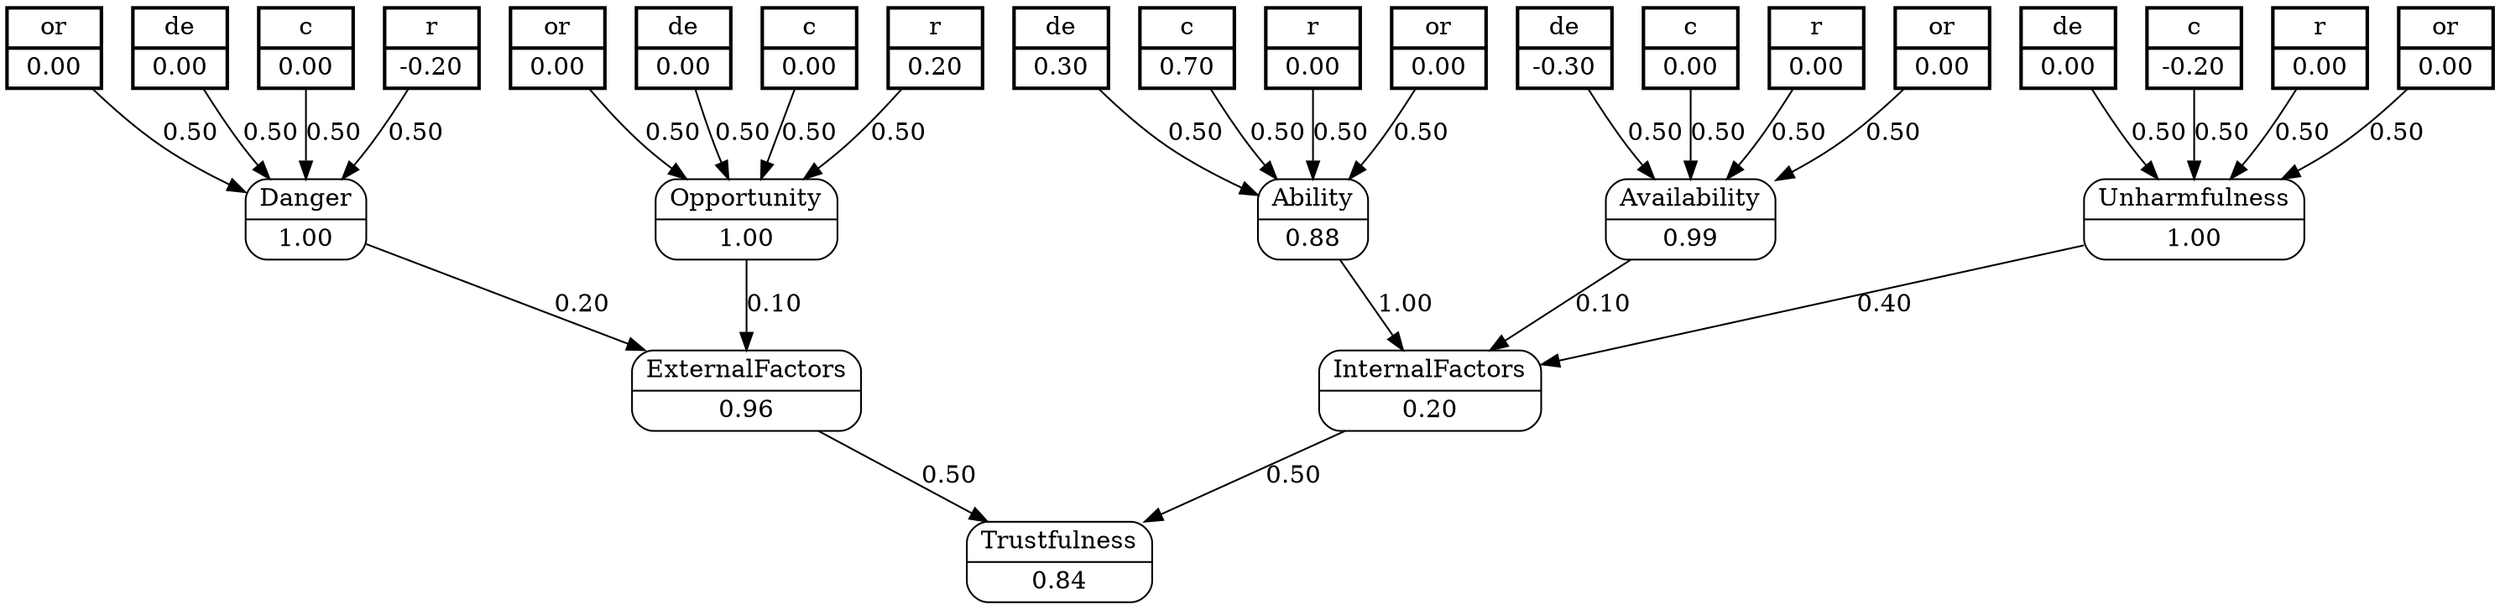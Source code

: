 digraph FCM_net{
	node [shape=record, style=rounded]
	0 [label="{de | 0.30}", style=bold, penwidth=2, peripheries=2];
	1 [label="{c | 0.70}", style=bold, penwidth=2, peripheries=2];
	2 [label="{r | 0.00}", style=bold, penwidth=2, peripheries=2];
	3 [label="{or | 0.00}", style=bold, penwidth=2, peripheries=2];
	4 [label="{de | -0.30}", style=bold, penwidth=2, peripheries=2];
	5 [label="{c | 0.00}", style=bold, penwidth=2, peripheries=2];
	6 [label="{r | 0.00}", style=bold, penwidth=2, peripheries=2];
	7 [label="{or | 0.00}", style=bold, penwidth=2, peripheries=2];
	8 [label="{de | 0.00}", style=bold, penwidth=2, peripheries=2];
	9 [label="{c | -0.20}", style=bold, penwidth=2, peripheries=2];
	10 [label="{r | 0.00}", style=bold, penwidth=2, peripheries=2];
	11 [label="{or | 0.00}", style=bold, penwidth=2, peripheries=2];
	12 [label="{de | 0.00}", style=bold, penwidth=2, peripheries=2];
	13 [label="{c | 0.00}", style=bold, penwidth=2, peripheries=2];
	14 [label="{r | 0.20}", style=bold, penwidth=2, peripheries=2];
	15 [label="{or | 0.00}", style=bold, penwidth=2, peripheries=2];
	16 [label="{de | 0.00}", style=bold, penwidth=2, peripheries=2];
	17 [label="{c | 0.00}", style=bold, penwidth=2, peripheries=2];
	18 [label="{r | -0.20}", style=bold, penwidth=2, peripheries=2];
	19 [label="{or | 0.00}", style=bold, penwidth=2, peripheries=2];
	0 [label="{de | 0.30}"];
	1 [label="{c | 0.70}"];
	2 [label="{r | 0.00}"];
	3 [label="{or | 0.00}"];
	4 [label="{de | -0.30}"];
	5 [label="{c | 0.00}"];
	6 [label="{r | 0.00}"];
	8 [label="{de | 0.00}"];
	9 [label="{c | -0.20}"];
	10 [label="{r | 0.00}"];
	12 [label="{de | 0.00}"];
	13 [label="{c | 0.00}"];
	14 [label="{r | 0.20}"];
	16 [label="{de | 0.00}"];
	20 [label="{Ability | 0.88}"];
	21 [label="{Availability | 0.99}"];
	22 [label="{Unharmfulness | 1.00}"];
	23 [label="{Opportunity | 1.00}"];
	24 [label="{Danger | 1.00}"];
	25 [label="{ExternalFactors | 0.96}"];
	26 [label="{InternalFactors | 0.20}"];
	27 [label="{Trustfulness | 0.84}"];
	0 -> 20 [label = "0.50"];
	1 -> 20 [label = "0.50"];
	2 -> 20 [label = "0.50"];
	3 -> 20 [label = "0.50"];
	4 -> 21 [label = "0.50"];
	5 -> 21 [label = "0.50"];
	6 -> 21 [label = "0.50"];
	7 -> 21 [label = "0.50"];
	8 -> 22 [label = "0.50"];
	9 -> 22 [label = "0.50"];
	10 -> 22 [label = "0.50"];
	11 -> 22 [label = "0.50"];
	12 -> 23 [label = "0.50"];
	13 -> 23 [label = "0.50"];
	14 -> 23 [label = "0.50"];
	15 -> 23 [label = "0.50"];
	16 -> 24 [label = "0.50"];
	17 -> 24 [label = "0.50"];
	18 -> 24 [label = "0.50"];
	19 -> 24 [label = "0.50"];
	20 -> 26 [label = "1.00"];
	21 -> 26 [label = "0.10"];
	22 -> 26 [label = "0.40"];
	23 -> 25 [label = "0.10"];
	24 -> 25 [label = "0.20"];
	25 -> 27 [label = "0.50"];
	26 -> 27 [label = "0.50"];
}